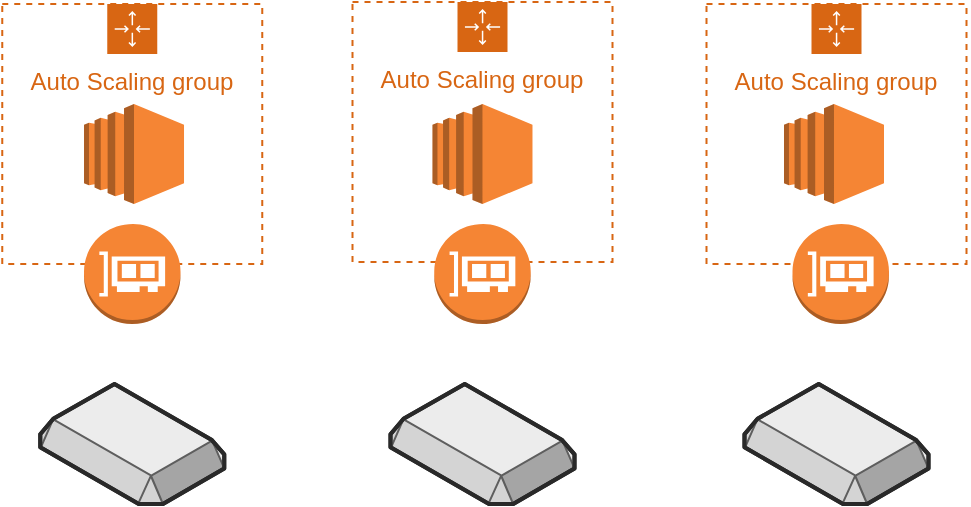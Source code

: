 <mxfile version="24.7.17">
  <diagram name="Page-1" id="VXTDpGWb0syfmwBI28yB">
    <mxGraphModel dx="1224" dy="774" grid="1" gridSize="10" guides="1" tooltips="1" connect="1" arrows="1" fold="1" page="1" pageScale="1" pageWidth="850" pageHeight="1100" math="0" shadow="0">
      <root>
        <mxCell id="0" />
        <mxCell id="1" parent="0" />
        <mxCell id="ohYZIuK5qK321HcTTXEu-8" value="Auto Scaling group" style="points=[[0,0],[0.25,0],[0.5,0],[0.75,0],[1,0],[1,0.25],[1,0.5],[1,0.75],[1,1],[0.75,1],[0.5,1],[0.25,1],[0,1],[0,0.75],[0,0.5],[0,0.25]];outlineConnect=0;gradientColor=none;html=1;whiteSpace=wrap;fontSize=12;fontStyle=0;container=1;pointerEvents=0;collapsible=0;recursiveResize=0;shape=mxgraph.aws4.groupCenter;grIcon=mxgraph.aws4.group_auto_scaling_group;grStroke=1;strokeColor=#D86613;fillColor=none;verticalAlign=top;align=center;fontColor=#D86613;dashed=1;spacingTop=25;" vertex="1" parent="1">
          <mxGeometry x="591.25" y="130" width="130" height="130" as="geometry" />
        </mxCell>
        <mxCell id="ohYZIuK5qK321HcTTXEu-12" value="" style="outlineConnect=0;dashed=0;verticalLabelPosition=bottom;verticalAlign=top;align=center;html=1;shape=mxgraph.aws3.ec2;fillColor=#F58534;gradientColor=none;" vertex="1" parent="ohYZIuK5qK321HcTTXEu-8">
          <mxGeometry x="38.75" y="50" width="50" height="50" as="geometry" />
        </mxCell>
        <mxCell id="ohYZIuK5qK321HcTTXEu-9" value="Auto Scaling group" style="points=[[0,0],[0.25,0],[0.5,0],[0.75,0],[1,0],[1,0.25],[1,0.5],[1,0.75],[1,1],[0.75,1],[0.5,1],[0.25,1],[0,1],[0,0.75],[0,0.5],[0,0.25]];outlineConnect=0;gradientColor=none;html=1;whiteSpace=wrap;fontSize=12;fontStyle=0;container=1;pointerEvents=0;collapsible=0;recursiveResize=0;shape=mxgraph.aws4.groupCenter;grIcon=mxgraph.aws4.group_auto_scaling_group;grStroke=1;strokeColor=#D86613;fillColor=none;verticalAlign=top;align=center;fontColor=#D86613;dashed=1;spacingTop=25;" vertex="1" parent="1">
          <mxGeometry x="239.13" y="130" width="130" height="130" as="geometry" />
        </mxCell>
        <mxCell id="ohYZIuK5qK321HcTTXEu-11" value="" style="outlineConnect=0;dashed=0;verticalLabelPosition=bottom;verticalAlign=top;align=center;html=1;shape=mxgraph.aws3.ec2;fillColor=#F58534;gradientColor=none;" vertex="1" parent="ohYZIuK5qK321HcTTXEu-9">
          <mxGeometry x="40.88" y="50" width="50" height="50" as="geometry" />
        </mxCell>
        <mxCell id="ohYZIuK5qK321HcTTXEu-10" value="Auto Scaling group" style="points=[[0,0],[0.25,0],[0.5,0],[0.75,0],[1,0],[1,0.25],[1,0.5],[1,0.75],[1,1],[0.75,1],[0.5,1],[0.25,1],[0,1],[0,0.75],[0,0.5],[0,0.25]];outlineConnect=0;gradientColor=none;html=1;whiteSpace=wrap;fontSize=12;fontStyle=0;container=1;pointerEvents=0;collapsible=0;recursiveResize=0;shape=mxgraph.aws4.groupCenter;grIcon=mxgraph.aws4.group_auto_scaling_group;grStroke=1;strokeColor=#D86613;fillColor=none;verticalAlign=top;align=center;fontColor=#D86613;dashed=1;spacingTop=25;" vertex="1" parent="1">
          <mxGeometry x="414.25" y="129" width="130" height="130" as="geometry" />
        </mxCell>
        <mxCell id="ohYZIuK5qK321HcTTXEu-13" value="" style="outlineConnect=0;dashed=0;verticalLabelPosition=bottom;verticalAlign=top;align=center;html=1;shape=mxgraph.aws3.ec2;fillColor=#F58534;gradientColor=none;" vertex="1" parent="ohYZIuK5qK321HcTTXEu-10">
          <mxGeometry x="39.99" y="51" width="50" height="50" as="geometry" />
        </mxCell>
        <mxCell id="ohYZIuK5qK321HcTTXEu-6" value="" style="outlineConnect=0;dashed=0;verticalLabelPosition=bottom;verticalAlign=top;align=center;html=1;shape=mxgraph.aws3.elastic_network_interface;fillColor=#F58534;gradientColor=none;" vertex="1" parent="1">
          <mxGeometry x="455.12" y="240" width="48.25" height="50" as="geometry" />
        </mxCell>
        <mxCell id="ohYZIuK5qK321HcTTXEu-7" value="" style="outlineConnect=0;dashed=0;verticalLabelPosition=bottom;verticalAlign=top;align=center;html=1;shape=mxgraph.aws3.elastic_network_interface;fillColor=#F58534;gradientColor=none;" vertex="1" parent="1">
          <mxGeometry x="634.25" y="240" width="48.25" height="50" as="geometry" />
        </mxCell>
        <mxCell id="ohYZIuK5qK321HcTTXEu-5" value="" style="outlineConnect=0;dashed=0;verticalLabelPosition=bottom;verticalAlign=top;align=center;html=1;shape=mxgraph.aws3.elastic_network_interface;fillColor=#F58534;gradientColor=none;" vertex="1" parent="1">
          <mxGeometry x="280.01" y="240" width="48.25" height="50" as="geometry" />
        </mxCell>
        <mxCell id="ohYZIuK5qK321HcTTXEu-14" value="" style="verticalLabelPosition=bottom;html=1;verticalAlign=top;strokeWidth=1;align=center;outlineConnect=0;dashed=0;outlineConnect=0;shape=mxgraph.aws3d.ebs;fillColor=#ECECEC;strokeColor=#5E5E5E;aspect=fixed;" vertex="1" parent="1">
          <mxGeometry x="258.13" y="320" width="92" height="60" as="geometry" />
        </mxCell>
        <mxCell id="ohYZIuK5qK321HcTTXEu-15" value="" style="verticalLabelPosition=bottom;html=1;verticalAlign=top;strokeWidth=1;align=center;outlineConnect=0;dashed=0;outlineConnect=0;shape=mxgraph.aws3d.ebs;fillColor=#ECECEC;strokeColor=#5E5E5E;aspect=fixed;" vertex="1" parent="1">
          <mxGeometry x="610.25" y="320" width="92" height="60" as="geometry" />
        </mxCell>
        <mxCell id="ohYZIuK5qK321HcTTXEu-16" value="" style="verticalLabelPosition=bottom;html=1;verticalAlign=top;strokeWidth=1;align=center;outlineConnect=0;dashed=0;outlineConnect=0;shape=mxgraph.aws3d.ebs;fillColor=#ECECEC;strokeColor=#5E5E5E;aspect=fixed;" vertex="1" parent="1">
          <mxGeometry x="433.25" y="320" width="92" height="60" as="geometry" />
        </mxCell>
      </root>
    </mxGraphModel>
  </diagram>
</mxfile>
